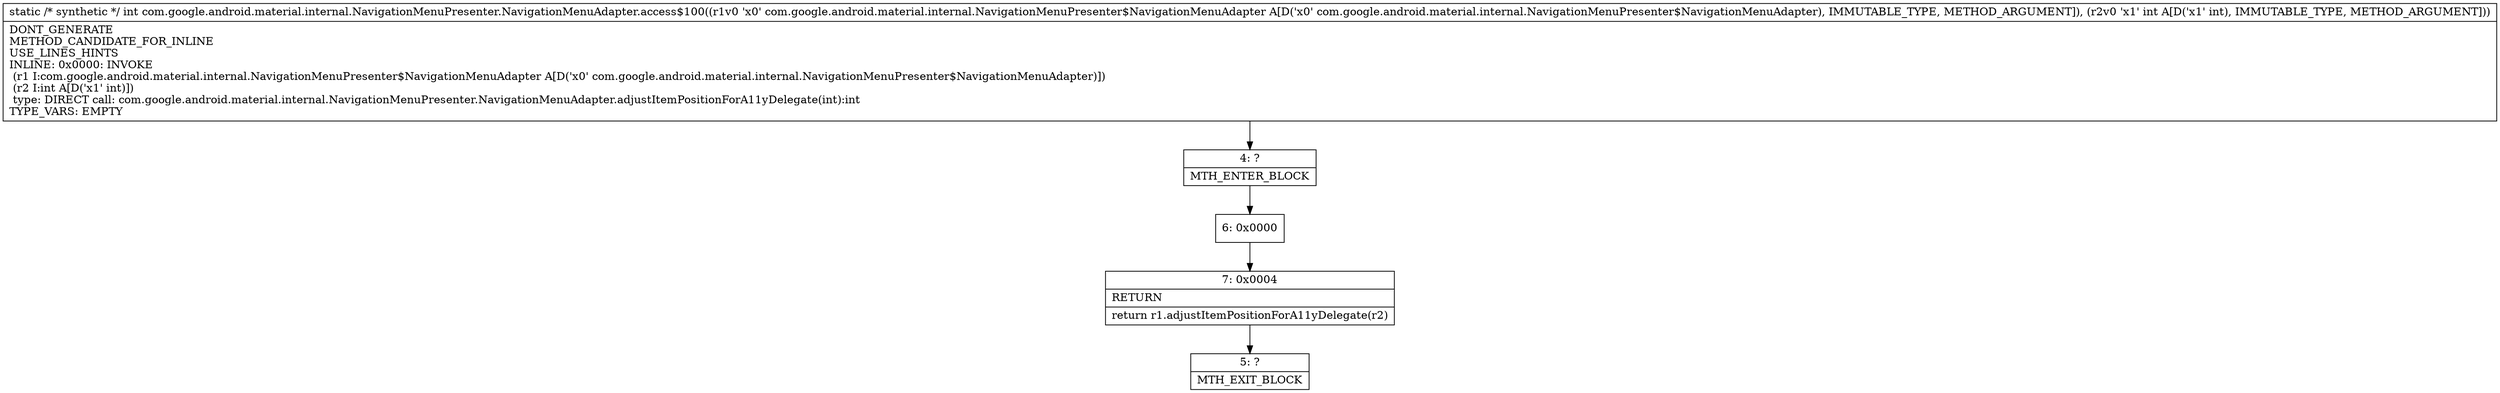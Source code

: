 digraph "CFG forcom.google.android.material.internal.NavigationMenuPresenter.NavigationMenuAdapter.access$100(Lcom\/google\/android\/material\/internal\/NavigationMenuPresenter$NavigationMenuAdapter;I)I" {
Node_4 [shape=record,label="{4\:\ ?|MTH_ENTER_BLOCK\l}"];
Node_6 [shape=record,label="{6\:\ 0x0000}"];
Node_7 [shape=record,label="{7\:\ 0x0004|RETURN\l|return r1.adjustItemPositionForA11yDelegate(r2)\l}"];
Node_5 [shape=record,label="{5\:\ ?|MTH_EXIT_BLOCK\l}"];
MethodNode[shape=record,label="{static \/* synthetic *\/ int com.google.android.material.internal.NavigationMenuPresenter.NavigationMenuAdapter.access$100((r1v0 'x0' com.google.android.material.internal.NavigationMenuPresenter$NavigationMenuAdapter A[D('x0' com.google.android.material.internal.NavigationMenuPresenter$NavigationMenuAdapter), IMMUTABLE_TYPE, METHOD_ARGUMENT]), (r2v0 'x1' int A[D('x1' int), IMMUTABLE_TYPE, METHOD_ARGUMENT]))  | DONT_GENERATE\lMETHOD_CANDIDATE_FOR_INLINE\lUSE_LINES_HINTS\lINLINE: 0x0000: INVOKE  \l  (r1 I:com.google.android.material.internal.NavigationMenuPresenter$NavigationMenuAdapter A[D('x0' com.google.android.material.internal.NavigationMenuPresenter$NavigationMenuAdapter)])\l  (r2 I:int A[D('x1' int)])\l type: DIRECT call: com.google.android.material.internal.NavigationMenuPresenter.NavigationMenuAdapter.adjustItemPositionForA11yDelegate(int):int\lTYPE_VARS: EMPTY\l}"];
MethodNode -> Node_4;Node_4 -> Node_6;
Node_6 -> Node_7;
Node_7 -> Node_5;
}

